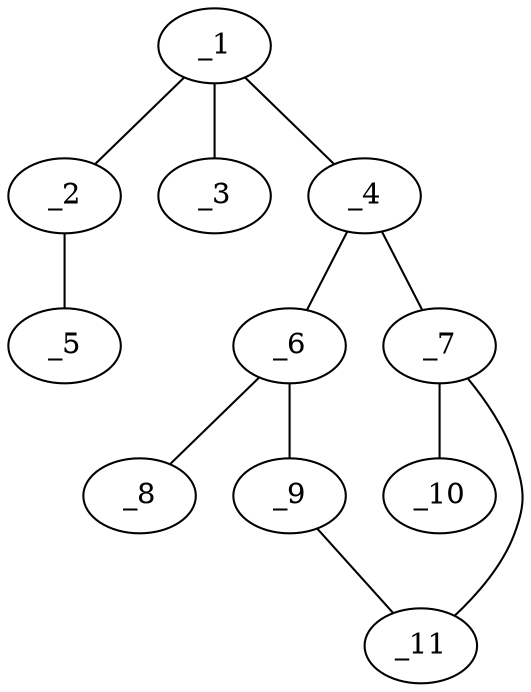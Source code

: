 graph molid59679 {
	_1	 [charge=0,
		chem=1,
		symbol="C  ",
		x="3.7601",
		y="0.5194"];
	_2	 [charge=0,
		chem=1,
		symbol="C  ",
		x="4.6261",
		y="1.0194"];
	_1 -- _2	 [valence=1];
	_3	 [charge=0,
		chem=1,
		symbol="C  ",
		x="2.8941",
		y="1.0194"];
	_1 -- _3	 [valence=1];
	_4	 [charge=0,
		chem=1,
		symbol="C  ",
		x="3.7601",
		y="-0.4806"];
	_1 -- _4	 [valence=1];
	_5	 [charge=0,
		chem=1,
		symbol="C  ",
		x="4.6261",
		y="2.0194"];
	_2 -- _5	 [valence=1];
	_6	 [charge=0,
		chem=1,
		symbol="C  ",
		x="2.9511",
		y="-1.0684"];
	_4 -- _6	 [valence=1];
	_7	 [charge=0,
		chem=1,
		symbol="C  ",
		x="4.5691",
		y="-1.0684"];
	_4 -- _7	 [valence=1];
	_8	 [charge=0,
		chem=4,
		symbol="N  ",
		x=2,
		y="-0.7593"];
	_6 -- _8	 [valence=2];
	_9	 [charge=0,
		chem=4,
		symbol="N  ",
		x="3.2601",
		y="-2.0194"];
	_6 -- _9	 [valence=1];
	_10	 [charge=0,
		chem=2,
		symbol="O  ",
		x="5.5201",
		y="-0.7594"];
	_7 -- _10	 [valence=2];
	_11	 [charge=0,
		chem=2,
		symbol="O  ",
		x="4.2601",
		y="-2.0194"];
	_7 -- _11	 [valence=1];
	_9 -- _11	 [valence=1];
}
